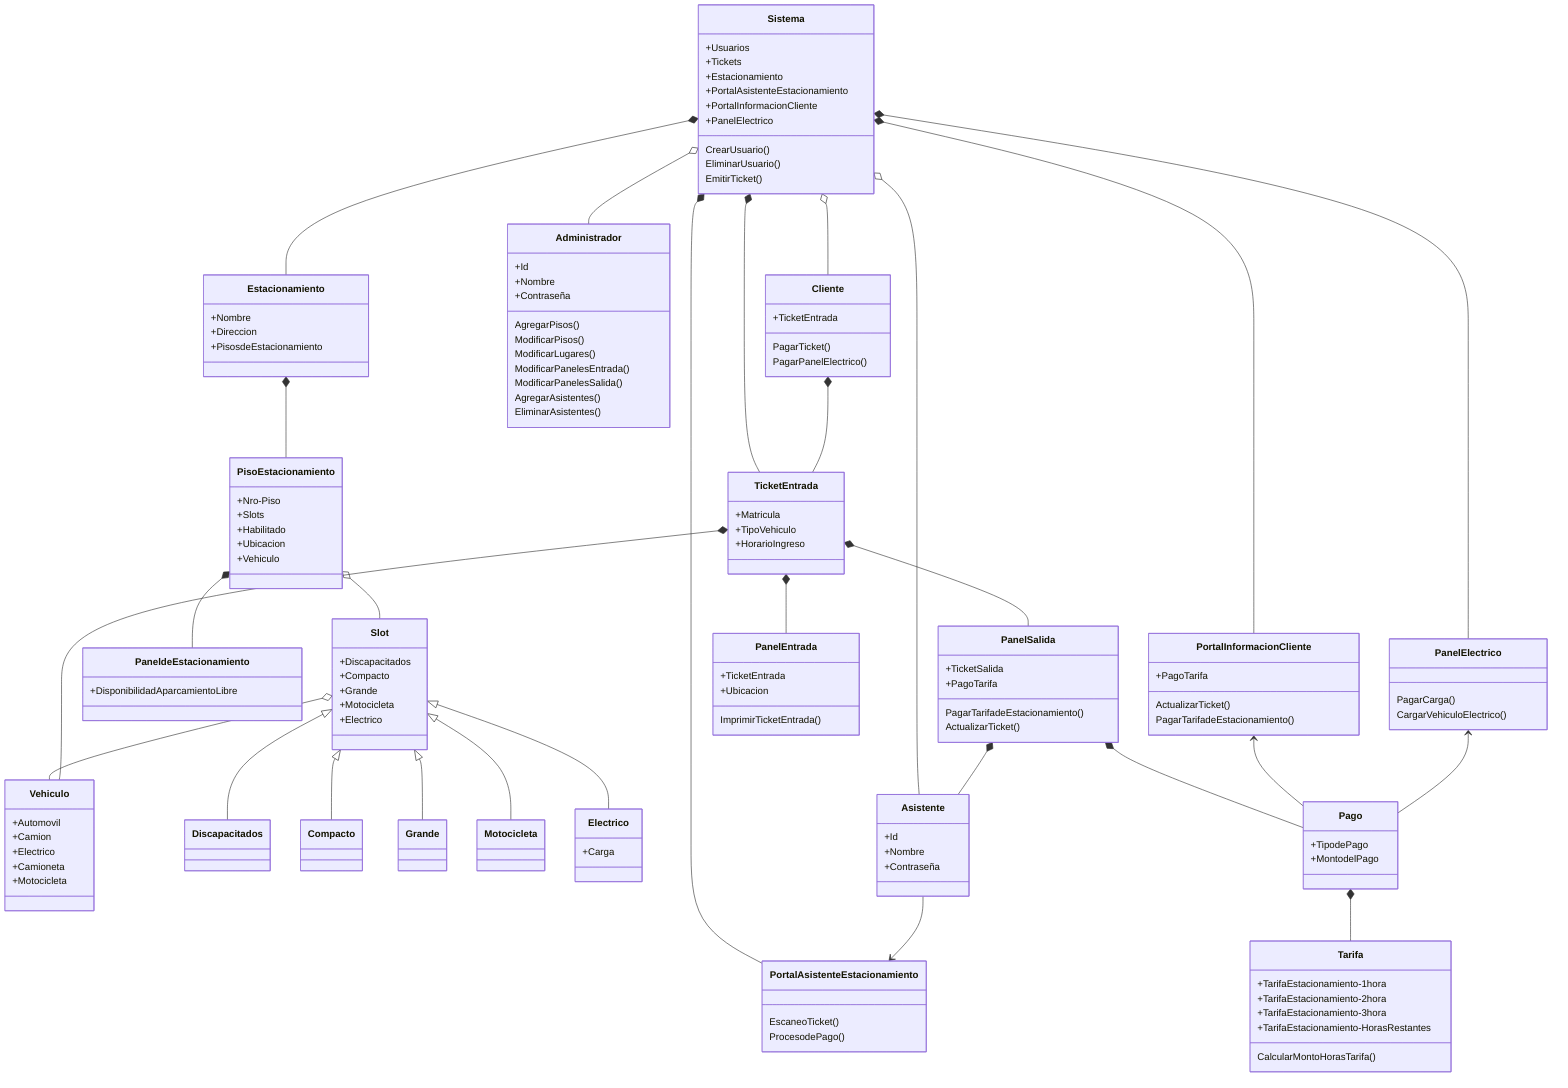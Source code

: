 classDiagram
    Estacionamiento *-- PisoEstacionamiento
    PisoEstacionamiento o-- Slot
    Slot o-- Vehiculo
    PisoEstacionamiento *-- PaneldeEstacionamiento
    
    Sistema *-- Estacionamiento
    Sistema *-- TicketEntrada
    Sistema *-- PortalAsistenteEstacionamiento
    Sistema *-- PortalInformacionCliente
    Sistema *-- PanelElectrico

    Slot <|-- Discapacitados
    Slot <|-- Compacto
    Slot <|-- Grande
    Slot <|-- Motocicleta
    Slot <|-- Electrico
    
    Sistema o-- Administrador
    Sistema o-- Cliente
    Sistema o-- Asistente
    
    Asistente --> PortalAsistenteEstacionamiento

    Cliente *-- TicketEntrada

    TicketEntrada *-- PanelEntrada
    TicketEntrada *-- PanelSalida
    TicketEntrada *-- Vehiculo

    PanelSalida *-- Asistente
    PanelSalida *-- Pago    

    PortalInformacionCliente <-- Pago

    PanelElectrico <-- Pago

    Pago *-- Tarifa

    class Sistema
    Sistema: +Usuarios
    Sistema: +Tickets
    Sistema: +Estacionamiento
    Sistema: +PortalAsistenteEstacionamiento
    Sistema: +PortalInformacionCliente
    Sistema: +PanelElectrico
    Sistema: CrearUsuario()
    Sistema: EliminarUsuario()
    Sistema: EmitirTicket()

    class Estacionamiento
    Estacionamiento: +Nombre
    Estacionamiento: +Direccion
    Estacionamiento: +PisosdeEstacionamiento

    class PisoEstacionamiento
    PisoEstacionamiento: +Nro-Piso
    PisoEstacionamiento: +Slots
    PisoEstacionamiento: +Habilitado
    PisoEstacionamiento: +Ubicacion
    PisoEstacionamiento: +Vehiculo

    class Slot
    Slot: +Discapacitados
    Slot: +Compacto
    Slot: +Grande
    Slot: +Motocicleta
    Slot: +Electrico
    
    class Discapacitados

    class Compacto
    
    class Grande
    
    class Motocicleta
    
    class Electrico
    Electrico: +Carga

    class Vehiculo
    Vehiculo: +Automovil
    Vehiculo: +Camion
    Vehiculo: +Electrico
    Vehiculo: +Camioneta
    Vehiculo: +Motocicleta

    class Administrador
    Administrador: +Id
    Administrador: +Nombre
    Administrador: +Contraseña
    Administrador: AgregarPisos()
    Administrador: ModificarPisos()
    Administrador: ModificarLugares()
    Administrador: ModificarPanelesEntrada()
    Administrador: ModificarPanelesSalida()
    Administrador: AgregarAsistentes()
    Administrador: EliminarAsistentes()

    class Asistente
    Asistente: +Id
    Asistente: +Nombre
    Asistente: +Contraseña
    
    class Cliente
    Cliente: +TicketEntrada
    Cliente: PagarTicket()
    Cliente: PagarPanelElectrico()

    class TicketEntrada
    TicketEntrada: +Matricula
    TicketEntrada: +TipoVehiculo
    TicketEntrada: +HorarioIngreso

    class PanelEntrada
    PanelEntrada: +TicketEntrada
    PanelEntrada: +Ubicacion
    PanelEntrada: ImprimirTicketEntrada()

    class PanelSalida
    PanelSalida: +TicketSalida
    PanelSalida: +PagoTarifa
    PanelSalida: PagarTarifadeEstacionamiento()
    PanelSalida: ActualizarTicket()

    class Pago
    Pago: +TipodePago
    Pago: +MontodelPago

    class Tarifa
    Tarifa: +TarifaEstacionamiento-1hora
    Tarifa: +TarifaEstacionamiento-2hora
    Tarifa: +TarifaEstacionamiento-3hora
    Tarifa: +TarifaEstacionamiento-HorasRestantes
    Tarifa: CalcularMontoHorasTarifa()

    class PaneldeEstacionamiento
    PaneldeEstacionamiento: +DisponibilidadAparcamientoLibre

    class PortalAsistenteEstacionamiento
    PortalAsistenteEstacionamiento: EscaneoTicket()
    PortalAsistenteEstacionamiento: ProcesodePago()

    class PortalInformacionCliente
    PortalInformacionCliente: +PagoTarifa
    PortalInformacionCliente: ActualizarTicket()
    PortalInformacionCliente: PagarTarifadeEstacionamiento()

    class PanelElectrico
    PanelElectrico: PagarCarga()
    PanelElectrico: CargarVehiculoElectrico()